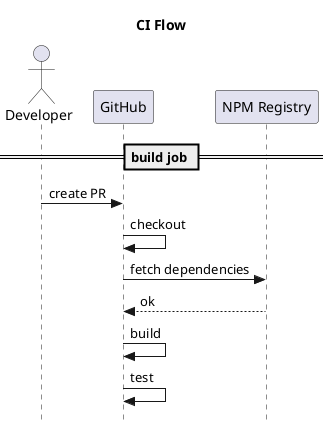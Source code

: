 @startuml dev-ci-sequence

title CI Flow

skinparam style strictuml

actor           "Developer"     as dev
participant     "GitHub"        as github
participant     "NPM Registry"  as npm

== build job ==

dev -> github       : create PR
github -> github    : checkout
github -> npm       : fetch dependencies
npm --> github      : ok
github -> github    : build
github -> github    : test

@enduml
